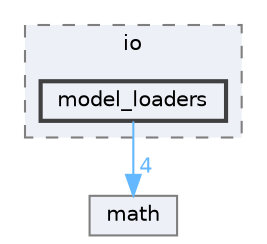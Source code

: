 digraph "src/io/model_loaders"
{
 // LATEX_PDF_SIZE
  bgcolor="transparent";
  edge [fontname=Helvetica,fontsize=10,labelfontname=Helvetica,labelfontsize=10];
  node [fontname=Helvetica,fontsize=10,shape=box,height=0.2,width=0.4];
  compound=true
  subgraph clusterdir_c184e51c84f2c3f0345bbc8a0d75d3e1 {
    graph [ bgcolor="#edf0f7", pencolor="grey50", label="io", fontname=Helvetica,fontsize=10 style="filled,dashed", URL="dir_c184e51c84f2c3f0345bbc8a0d75d3e1.html",tooltip=""]
  dir_5cf609af6c39cb1b550954c4a9b49fff [label="model_loaders", fillcolor="#edf0f7", color="grey25", style="filled,bold", URL="dir_5cf609af6c39cb1b550954c4a9b49fff.html",tooltip=""];
  }
  dir_ae9a93452e2a84339148a16bcf2eb561 [label="math", fillcolor="#edf0f7", color="grey50", style="filled", URL="dir_ae9a93452e2a84339148a16bcf2eb561.html",tooltip=""];
  dir_5cf609af6c39cb1b550954c4a9b49fff->dir_ae9a93452e2a84339148a16bcf2eb561 [headlabel="4", labeldistance=1.5 headhref="dir_000012_000011.html" href="dir_000012_000011.html" color="steelblue1" fontcolor="steelblue1"];
}
